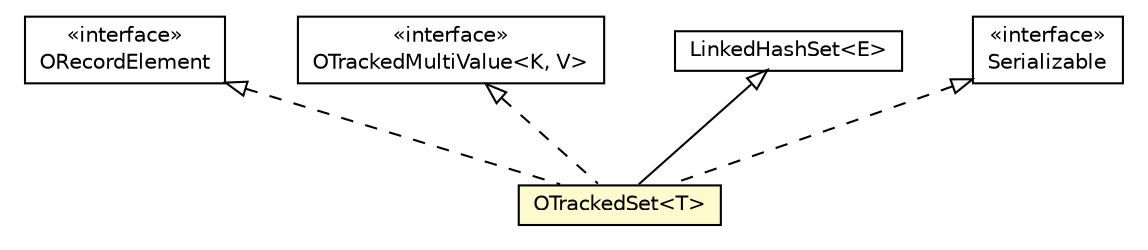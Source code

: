 #!/usr/local/bin/dot
#
# Class diagram 
# Generated by UMLGraph version R5_6-24-gf6e263 (http://www.umlgraph.org/)
#

digraph G {
	edge [fontname="Helvetica",fontsize=10,labelfontname="Helvetica",labelfontsize=10];
	node [fontname="Helvetica",fontsize=10,shape=plaintext];
	nodesep=0.25;
	ranksep=0.5;
	// com.orientechnologies.orient.core.db.record.ORecordElement
	c7510592 [label=<<table title="com.orientechnologies.orient.core.db.record.ORecordElement" border="0" cellborder="1" cellspacing="0" cellpadding="2" port="p" href="./ORecordElement.html">
		<tr><td><table border="0" cellspacing="0" cellpadding="1">
<tr><td align="center" balign="center"> &#171;interface&#187; </td></tr>
<tr><td align="center" balign="center"> ORecordElement </td></tr>
		</table></td></tr>
		</table>>, URL="./ORecordElement.html", fontname="Helvetica", fontcolor="black", fontsize=10.0];
	// com.orientechnologies.orient.core.db.record.OTrackedMultiValue<K, V>
	c7510595 [label=<<table title="com.orientechnologies.orient.core.db.record.OTrackedMultiValue" border="0" cellborder="1" cellspacing="0" cellpadding="2" port="p" href="./OTrackedMultiValue.html">
		<tr><td><table border="0" cellspacing="0" cellpadding="1">
<tr><td align="center" balign="center"> &#171;interface&#187; </td></tr>
<tr><td align="center" balign="center"> OTrackedMultiValue&lt;K, V&gt; </td></tr>
		</table></td></tr>
		</table>>, URL="./OTrackedMultiValue.html", fontname="Helvetica", fontcolor="black", fontsize=10.0];
	// com.orientechnologies.orient.core.db.record.OTrackedSet<T>
	c7510597 [label=<<table title="com.orientechnologies.orient.core.db.record.OTrackedSet" border="0" cellborder="1" cellspacing="0" cellpadding="2" port="p" bgcolor="lemonChiffon" href="./OTrackedSet.html">
		<tr><td><table border="0" cellspacing="0" cellpadding="1">
<tr><td align="center" balign="center"> OTrackedSet&lt;T&gt; </td></tr>
		</table></td></tr>
		</table>>, URL="./OTrackedSet.html", fontname="Helvetica", fontcolor="black", fontsize=10.0];
	//com.orientechnologies.orient.core.db.record.OTrackedSet<T> extends java.util.LinkedHashSet<T>
	c7513085:p -> c7510597:p [dir=back,arrowtail=empty];
	//com.orientechnologies.orient.core.db.record.OTrackedSet<T> implements com.orientechnologies.orient.core.db.record.ORecordElement
	c7510592:p -> c7510597:p [dir=back,arrowtail=empty,style=dashed];
	//com.orientechnologies.orient.core.db.record.OTrackedSet<T> implements com.orientechnologies.orient.core.db.record.OTrackedMultiValue<K, V>
	c7510595:p -> c7510597:p [dir=back,arrowtail=empty,style=dashed];
	//com.orientechnologies.orient.core.db.record.OTrackedSet<T> implements java.io.Serializable
	c7513086:p -> c7510597:p [dir=back,arrowtail=empty,style=dashed];
	// java.io.Serializable
	c7513086 [label=<<table title="java.io.Serializable" border="0" cellborder="1" cellspacing="0" cellpadding="2" port="p" href="http://java.sun.com/j2se/1.4.2/docs/api/java/io/Serializable.html">
		<tr><td><table border="0" cellspacing="0" cellpadding="1">
<tr><td align="center" balign="center"> &#171;interface&#187; </td></tr>
<tr><td align="center" balign="center"> Serializable </td></tr>
		</table></td></tr>
		</table>>, URL="http://java.sun.com/j2se/1.4.2/docs/api/java/io/Serializable.html", fontname="Helvetica", fontcolor="black", fontsize=10.0];
	// java.util.LinkedHashSet<E>
	c7513085 [label=<<table title="java.util.LinkedHashSet" border="0" cellborder="1" cellspacing="0" cellpadding="2" port="p" href="http://java.sun.com/j2se/1.4.2/docs/api/java/util/LinkedHashSet.html">
		<tr><td><table border="0" cellspacing="0" cellpadding="1">
<tr><td align="center" balign="center"> LinkedHashSet&lt;E&gt; </td></tr>
		</table></td></tr>
		</table>>, URL="http://java.sun.com/j2se/1.4.2/docs/api/java/util/LinkedHashSet.html", fontname="Helvetica", fontcolor="black", fontsize=10.0];
}

